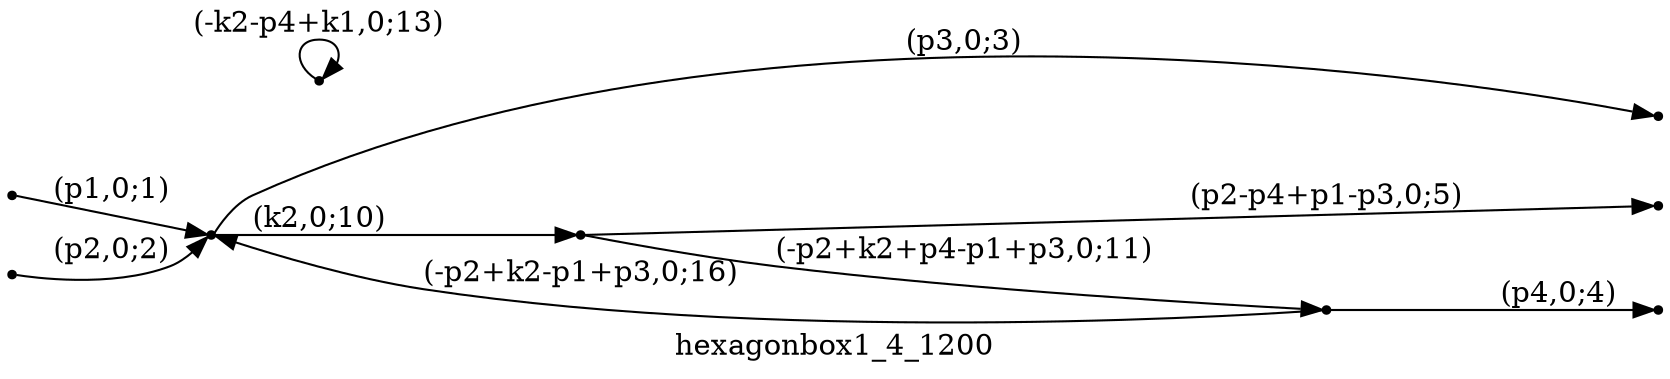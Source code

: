 digraph hexagonbox1_4_1200 {
  label="hexagonbox1_4_1200";
  rankdir="LR";
  subgraph edges {
    -1 -> 3 [label="(p1,0;1)"];
    -2 -> 3 [label="(p2,0;2)"];
    3 -> -3 [label="(p3,0;3)"];
    2 -> -4 [label="(p4,0;4)"];
    1 -> -5 [label="(p2-p4+p1-p3,0;5)"];
    3 -> 1 [label="(k2,0;10)"];
    1 -> 2 [label="(-p2+k2+p4-p1+p3,0;11)"];
    4 -> 4 [label="(-k2-p4+k1,0;13)"];
    2 -> 3 [label="(-p2+k2-p1+p3,0;16)"];
  }
  subgraph incoming { rank="source"; -1; -2; }
  subgraph outgoing { rank="sink"; -3; -4; -5; }
-5 [shape=point];
-4 [shape=point];
-3 [shape=point];
-2 [shape=point];
-1 [shape=point];
1 [shape=point];
2 [shape=point];
3 [shape=point];
4 [shape=point];
}

